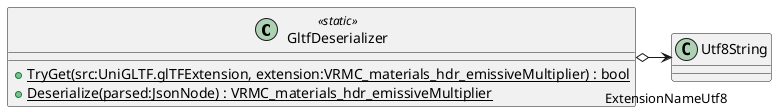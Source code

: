 @startuml
class GltfDeserializer <<static>> {
    + {static} TryGet(src:UniGLTF.glTFExtension, extension:VRMC_materials_hdr_emissiveMultiplier) : bool
    + {static} Deserialize(parsed:JsonNode) : VRMC_materials_hdr_emissiveMultiplier
}
GltfDeserializer o-> "ExtensionNameUtf8" Utf8String
@enduml
